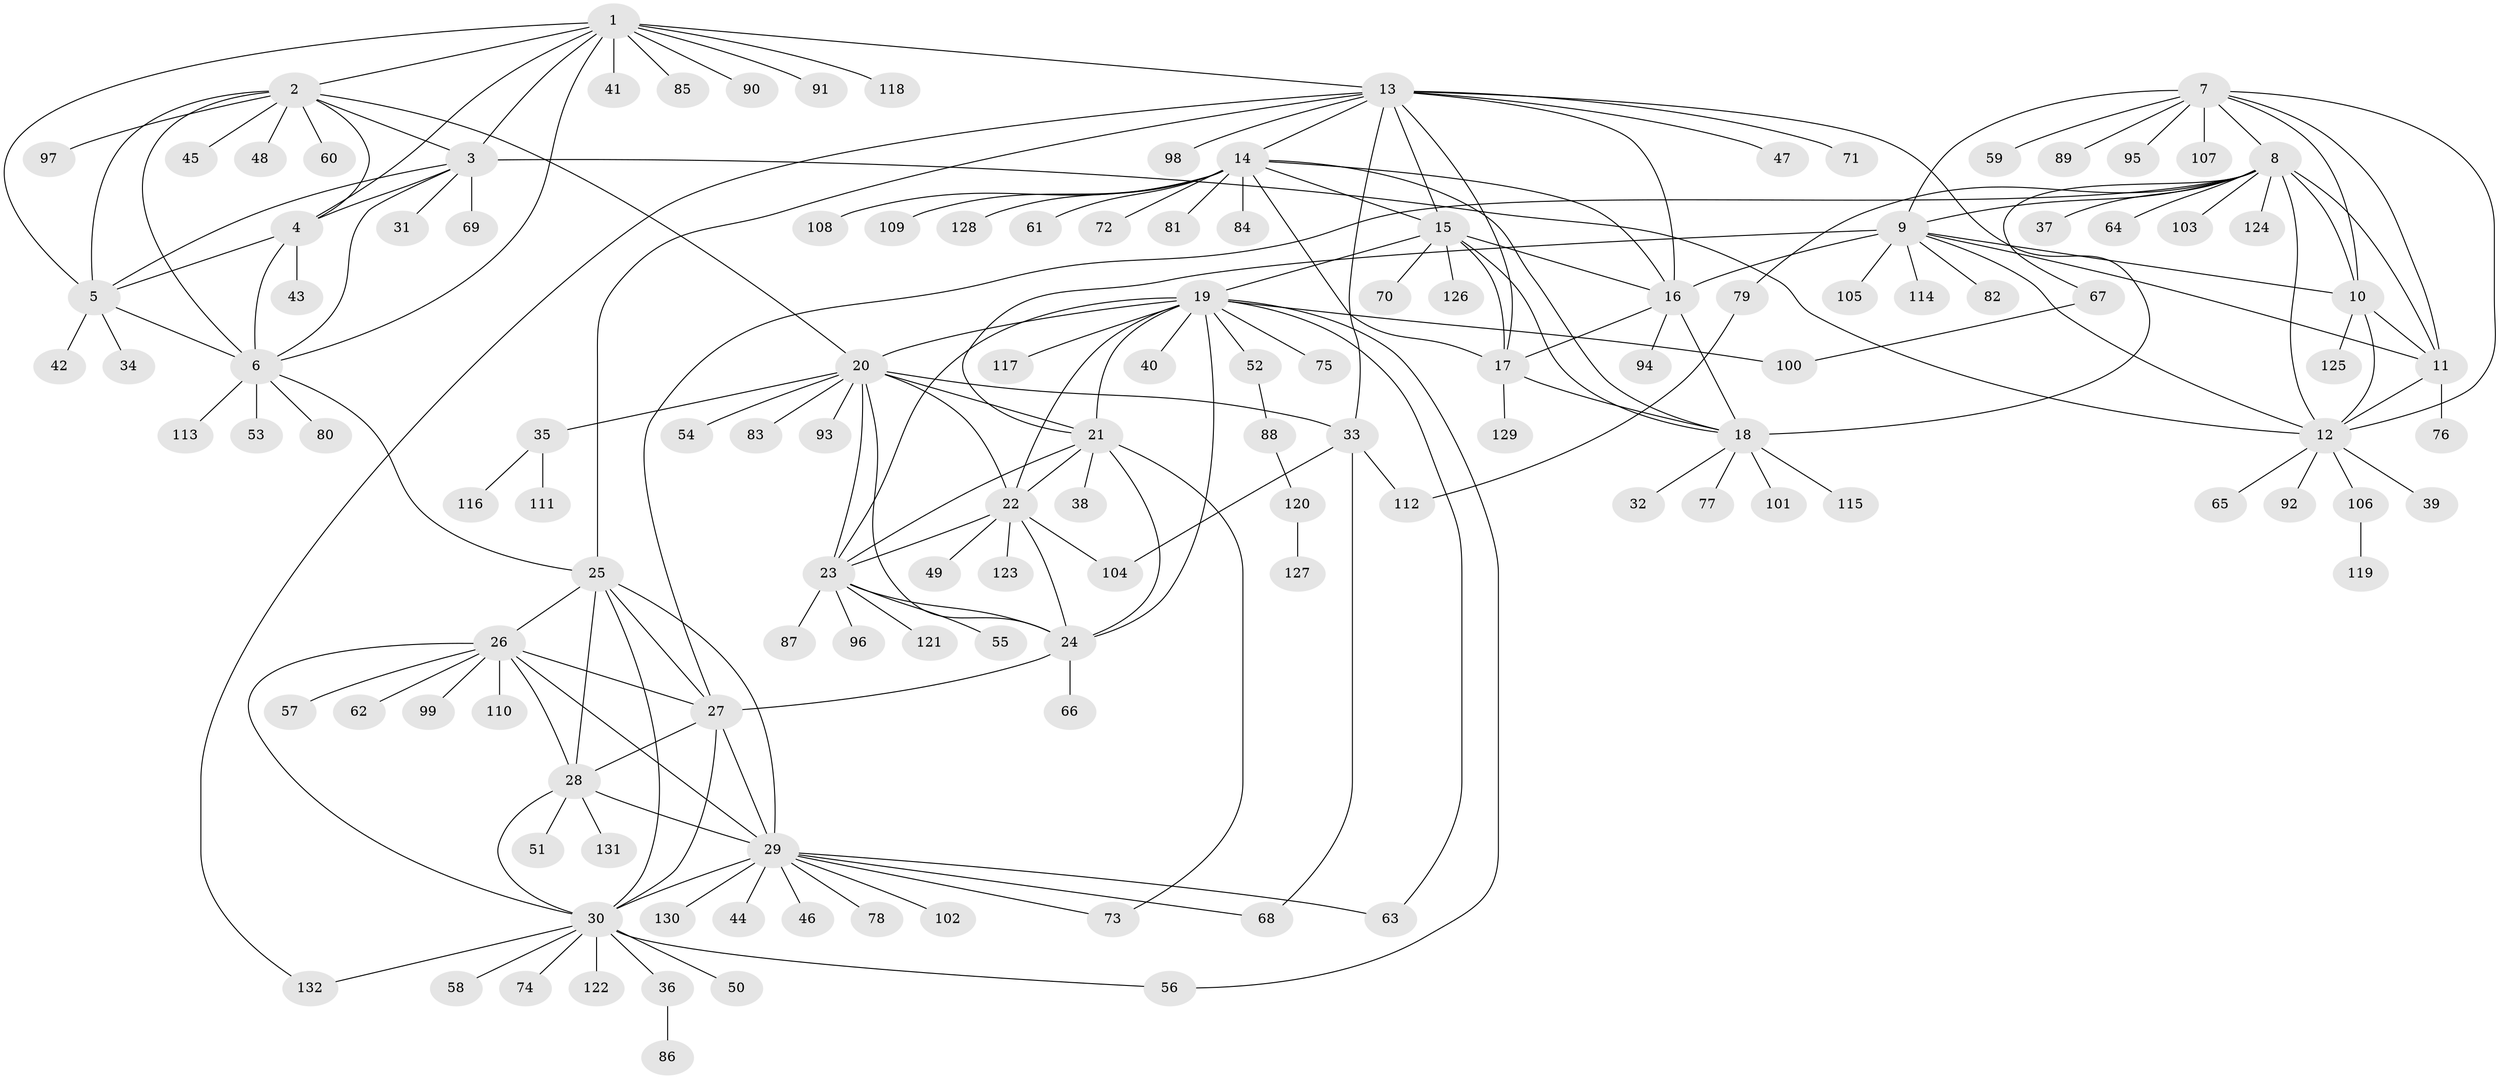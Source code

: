 // Generated by graph-tools (version 1.1) at 2025/02/03/09/25 03:02:48]
// undirected, 132 vertices, 196 edges
graph export_dot {
graph [start="1"]
  node [color=gray90,style=filled];
  1;
  2;
  3;
  4;
  5;
  6;
  7;
  8;
  9;
  10;
  11;
  12;
  13;
  14;
  15;
  16;
  17;
  18;
  19;
  20;
  21;
  22;
  23;
  24;
  25;
  26;
  27;
  28;
  29;
  30;
  31;
  32;
  33;
  34;
  35;
  36;
  37;
  38;
  39;
  40;
  41;
  42;
  43;
  44;
  45;
  46;
  47;
  48;
  49;
  50;
  51;
  52;
  53;
  54;
  55;
  56;
  57;
  58;
  59;
  60;
  61;
  62;
  63;
  64;
  65;
  66;
  67;
  68;
  69;
  70;
  71;
  72;
  73;
  74;
  75;
  76;
  77;
  78;
  79;
  80;
  81;
  82;
  83;
  84;
  85;
  86;
  87;
  88;
  89;
  90;
  91;
  92;
  93;
  94;
  95;
  96;
  97;
  98;
  99;
  100;
  101;
  102;
  103;
  104;
  105;
  106;
  107;
  108;
  109;
  110;
  111;
  112;
  113;
  114;
  115;
  116;
  117;
  118;
  119;
  120;
  121;
  122;
  123;
  124;
  125;
  126;
  127;
  128;
  129;
  130;
  131;
  132;
  1 -- 2;
  1 -- 3;
  1 -- 4;
  1 -- 5;
  1 -- 6;
  1 -- 13;
  1 -- 41;
  1 -- 85;
  1 -- 90;
  1 -- 91;
  1 -- 118;
  2 -- 3;
  2 -- 4;
  2 -- 5;
  2 -- 6;
  2 -- 20;
  2 -- 45;
  2 -- 48;
  2 -- 60;
  2 -- 97;
  3 -- 4;
  3 -- 5;
  3 -- 6;
  3 -- 12;
  3 -- 31;
  3 -- 69;
  4 -- 5;
  4 -- 6;
  4 -- 43;
  5 -- 6;
  5 -- 34;
  5 -- 42;
  6 -- 25;
  6 -- 53;
  6 -- 80;
  6 -- 113;
  7 -- 8;
  7 -- 9;
  7 -- 10;
  7 -- 11;
  7 -- 12;
  7 -- 59;
  7 -- 89;
  7 -- 95;
  7 -- 107;
  8 -- 9;
  8 -- 10;
  8 -- 11;
  8 -- 12;
  8 -- 27;
  8 -- 37;
  8 -- 64;
  8 -- 67;
  8 -- 79;
  8 -- 103;
  8 -- 124;
  9 -- 10;
  9 -- 11;
  9 -- 12;
  9 -- 16;
  9 -- 21;
  9 -- 82;
  9 -- 105;
  9 -- 114;
  10 -- 11;
  10 -- 12;
  10 -- 125;
  11 -- 12;
  11 -- 76;
  12 -- 39;
  12 -- 65;
  12 -- 92;
  12 -- 106;
  13 -- 14;
  13 -- 15;
  13 -- 16;
  13 -- 17;
  13 -- 18;
  13 -- 25;
  13 -- 33;
  13 -- 47;
  13 -- 71;
  13 -- 98;
  13 -- 132;
  14 -- 15;
  14 -- 16;
  14 -- 17;
  14 -- 18;
  14 -- 61;
  14 -- 72;
  14 -- 81;
  14 -- 84;
  14 -- 108;
  14 -- 109;
  14 -- 128;
  15 -- 16;
  15 -- 17;
  15 -- 18;
  15 -- 19;
  15 -- 70;
  15 -- 126;
  16 -- 17;
  16 -- 18;
  16 -- 94;
  17 -- 18;
  17 -- 129;
  18 -- 32;
  18 -- 77;
  18 -- 101;
  18 -- 115;
  19 -- 20;
  19 -- 21;
  19 -- 22;
  19 -- 23;
  19 -- 24;
  19 -- 40;
  19 -- 52;
  19 -- 56;
  19 -- 63;
  19 -- 75;
  19 -- 100;
  19 -- 117;
  20 -- 21;
  20 -- 22;
  20 -- 23;
  20 -- 24;
  20 -- 33;
  20 -- 35;
  20 -- 54;
  20 -- 83;
  20 -- 93;
  21 -- 22;
  21 -- 23;
  21 -- 24;
  21 -- 38;
  21 -- 73;
  22 -- 23;
  22 -- 24;
  22 -- 49;
  22 -- 104;
  22 -- 123;
  23 -- 24;
  23 -- 55;
  23 -- 87;
  23 -- 96;
  23 -- 121;
  24 -- 27;
  24 -- 66;
  25 -- 26;
  25 -- 27;
  25 -- 28;
  25 -- 29;
  25 -- 30;
  26 -- 27;
  26 -- 28;
  26 -- 29;
  26 -- 30;
  26 -- 57;
  26 -- 62;
  26 -- 99;
  26 -- 110;
  27 -- 28;
  27 -- 29;
  27 -- 30;
  28 -- 29;
  28 -- 30;
  28 -- 51;
  28 -- 131;
  29 -- 30;
  29 -- 44;
  29 -- 46;
  29 -- 63;
  29 -- 68;
  29 -- 73;
  29 -- 78;
  29 -- 102;
  29 -- 130;
  30 -- 36;
  30 -- 50;
  30 -- 56;
  30 -- 58;
  30 -- 74;
  30 -- 122;
  30 -- 132;
  33 -- 68;
  33 -- 104;
  33 -- 112;
  35 -- 111;
  35 -- 116;
  36 -- 86;
  52 -- 88;
  67 -- 100;
  79 -- 112;
  88 -- 120;
  106 -- 119;
  120 -- 127;
}

